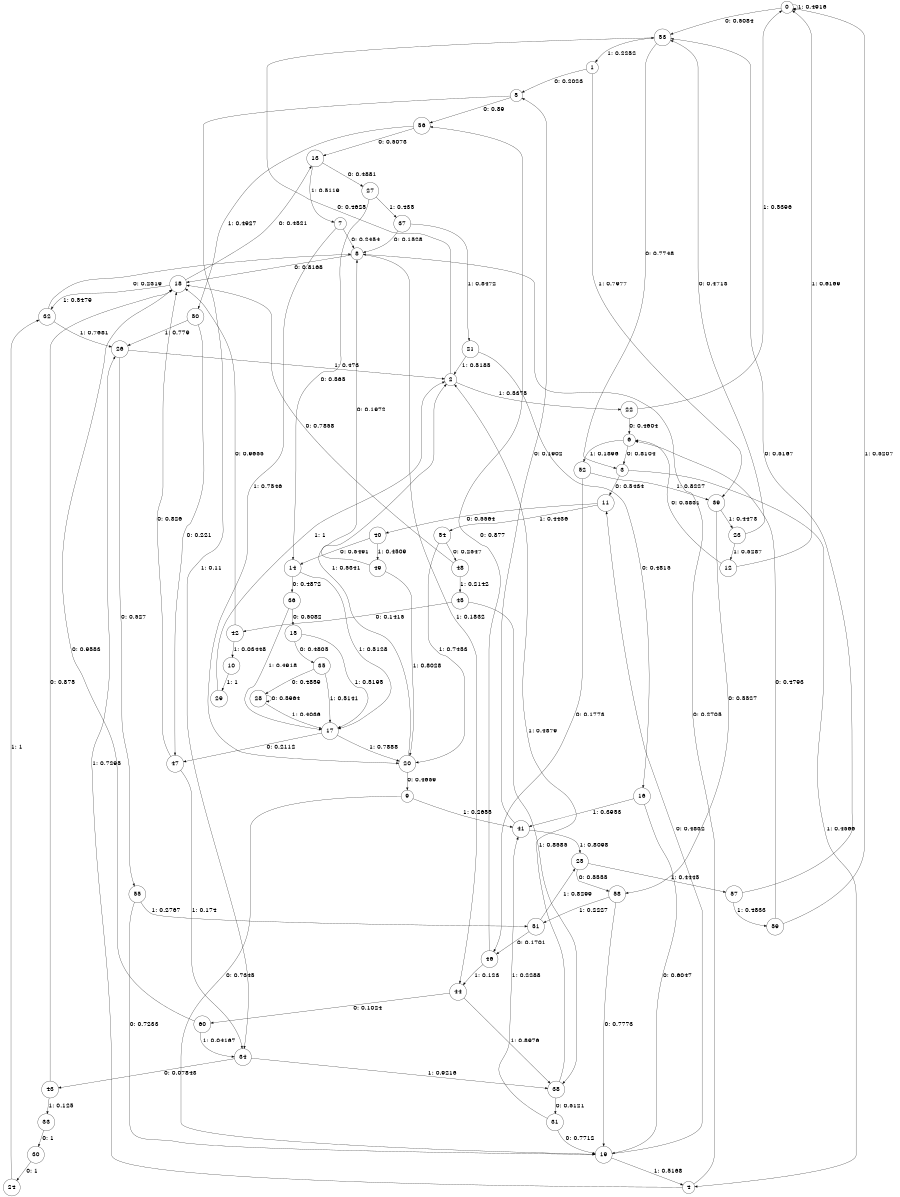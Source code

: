 digraph "ch17concat_phase3_L10" {
size = "6,8.5";
ratio = "fill";
node [shape = circle];
node [fontsize = 24];
edge [fontsize = 24];
0 -> 53 [label = "0: 0.5084   "];
0 -> 0 [label = "1: 0.4916   "];
1 -> 5 [label = "0: 0.2023   "];
1 -> 39 [label = "1: 0.7977   "];
2 -> 53 [label = "0: 0.4625   "];
2 -> 22 [label = "1: 0.5375   "];
3 -> 11 [label = "0: 0.5434   "];
3 -> 4 [label = "1: 0.4566   "];
4 -> 8 [label = "0: 0.2705   "];
4 -> 26 [label = "1: 0.7295   "];
5 -> 56 [label = "0: 0.89     "];
5 -> 34 [label = "1: 0.11     "];
6 -> 3 [label = "0: 0.8104   "];
6 -> 52 [label = "1: 0.1896   "];
7 -> 8 [label = "0: 0.2454   "];
7 -> 20 [label = "1: 0.7546   "];
8 -> 18 [label = "0: 0.8168   "];
8 -> 44 [label = "1: 0.1832   "];
9 -> 19 [label = "0: 0.7345   "];
9 -> 41 [label = "1: 0.2655   "];
10 -> 29 [label = "1: 1        "];
11 -> 40 [label = "0: 0.5564   "];
11 -> 54 [label = "1: 0.4436   "];
12 -> 6 [label = "0: 0.3831   "];
12 -> 0 [label = "1: 0.6169   "];
13 -> 27 [label = "0: 0.4881   "];
13 -> 7 [label = "1: 0.5119   "];
14 -> 36 [label = "0: 0.4872   "];
14 -> 17 [label = "1: 0.5128   "];
15 -> 35 [label = "0: 0.4805   "];
15 -> 17 [label = "1: 0.5195   "];
16 -> 19 [label = "0: 0.6047   "];
16 -> 41 [label = "1: 0.3953   "];
17 -> 47 [label = "0: 0.2112   "];
17 -> 20 [label = "1: 0.7888   "];
18 -> 13 [label = "0: 0.4521   "];
18 -> 32 [label = "1: 0.5479   "];
19 -> 11 [label = "0: 0.4832   "];
19 -> 4 [label = "1: 0.5168   "];
20 -> 9 [label = "0: 0.4659   "];
20 -> 2 [label = "1: 0.5341   "];
21 -> 16 [label = "0: 0.4815   "];
21 -> 2 [label = "1: 0.5185   "];
22 -> 6 [label = "0: 0.4604   "];
22 -> 0 [label = "1: 0.5396   "];
23 -> 53 [label = "0: 0.4713   "];
23 -> 12 [label = "1: 0.5287   "];
24 -> 32 [label = "1: 1        "];
25 -> 58 [label = "0: 0.5555   "];
25 -> 57 [label = "1: 0.4445   "];
26 -> 55 [label = "0: 0.527    "];
26 -> 2 [label = "1: 0.473    "];
27 -> 14 [label = "0: 0.565    "];
27 -> 37 [label = "1: 0.435    "];
28 -> 28 [label = "0: 0.5964   "];
28 -> 17 [label = "1: 0.4036   "];
29 -> 2 [label = "1: 1        "];
30 -> 24 [label = "0: 1        "];
31 -> 19 [label = "0: 0.7712   "];
31 -> 41 [label = "1: 0.2288   "];
32 -> 8 [label = "0: 0.2319   "];
32 -> 26 [label = "1: 0.7681   "];
33 -> 30 [label = "0: 1        "];
34 -> 43 [label = "0: 0.07843  "];
34 -> 38 [label = "1: 0.9216   "];
35 -> 28 [label = "0: 0.4859   "];
35 -> 17 [label = "1: 0.5141   "];
36 -> 15 [label = "0: 0.5082   "];
36 -> 17 [label = "1: 0.4918   "];
37 -> 8 [label = "0: 0.1528   "];
37 -> 21 [label = "1: 0.8472   "];
38 -> 31 [label = "0: 0.5121   "];
38 -> 2 [label = "1: 0.4879   "];
39 -> 58 [label = "0: 0.5527   "];
39 -> 23 [label = "1: 0.4473   "];
40 -> 14 [label = "0: 0.5491   "];
40 -> 49 [label = "1: 0.4509   "];
41 -> 5 [label = "0: 0.1902   "];
41 -> 25 [label = "1: 0.8098   "];
42 -> 18 [label = "0: 0.9655   "];
42 -> 10 [label = "1: 0.03448  "];
43 -> 18 [label = "0: 0.875    "];
43 -> 33 [label = "1: 0.125    "];
44 -> 60 [label = "0: 0.1024   "];
44 -> 38 [label = "1: 0.8976   "];
45 -> 42 [label = "0: 0.1415   "];
45 -> 38 [label = "1: 0.8585   "];
46 -> 56 [label = "0: 0.877    "];
46 -> 44 [label = "1: 0.123    "];
47 -> 18 [label = "0: 0.826    "];
47 -> 34 [label = "1: 0.174    "];
48 -> 18 [label = "0: 0.7858   "];
48 -> 45 [label = "1: 0.2142   "];
49 -> 8 [label = "0: 0.1972   "];
49 -> 20 [label = "1: 0.8028   "];
50 -> 47 [label = "0: 0.221    "];
50 -> 26 [label = "1: 0.779    "];
51 -> 46 [label = "0: 0.1701   "];
51 -> 25 [label = "1: 0.8299   "];
52 -> 46 [label = "0: 0.1773   "];
52 -> 39 [label = "1: 0.8227   "];
53 -> 3 [label = "0: 0.7748   "];
53 -> 1 [label = "1: 0.2252   "];
54 -> 48 [label = "0: 0.2547   "];
54 -> 20 [label = "1: 0.7453   "];
55 -> 19 [label = "0: 0.7233   "];
55 -> 51 [label = "1: 0.2767   "];
56 -> 13 [label = "0: 0.5073   "];
56 -> 50 [label = "1: 0.4927   "];
57 -> 53 [label = "0: 0.5167   "];
57 -> 59 [label = "1: 0.4833   "];
58 -> 19 [label = "0: 0.7773   "];
58 -> 51 [label = "1: 0.2227   "];
59 -> 6 [label = "0: 0.4793   "];
59 -> 0 [label = "1: 0.5207   "];
60 -> 18 [label = "0: 0.9583   "];
60 -> 34 [label = "1: 0.04167  "];
}